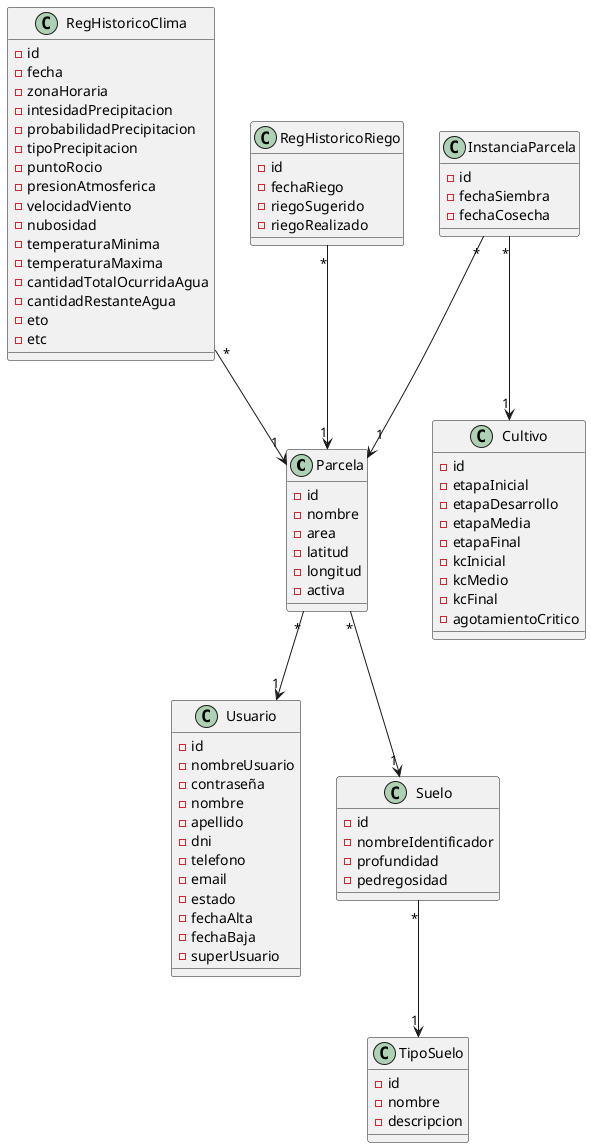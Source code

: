 @startuml

Parcela "*"-->"1" Usuario
Parcela "*"-->"1" Suelo
RegHistoricoClima "*"-->"1" Parcela
RegHistoricoRiego "*"-->"1" Parcela
InstanciaParcela "*"-->"1" Parcela
InstanciaParcela "*"-->"1" Cultivo
Suelo "*"-->"1" TipoSuelo

class Parcela {
-id
-nombre
-area
-latitud
-longitud
-activa
}

class Suelo {
-id
-nombreIdentificador
-profundidad
-pedregosidad
}

class Cultivo {
-id
-etapaInicial
-etapaDesarrollo
-etapaMedia
-etapaFinal
-kcInicial
-kcMedio
-kcFinal
-agotamientoCritico
}

class TipoSuelo {
-id
-nombre
-descripcion
}

class RegHistoricoClima {
-id
-fecha
-zonaHoraria
-intesidadPrecipitacion
-probabilidadPrecipitacion
-tipoPrecipitacion
-puntoRocio
-presionAtmosferica
-velocidadViento
-nubosidad
-temperaturaMinima
-temperaturaMaxima
-cantidadTotalOcurridaAgua
-cantidadRestanteAgua
-eto
-etc
}

class InstanciaParcela {
-id
-fechaSiembra
-fechaCosecha
}

class RegHistoricoRiego {
-id
-fechaRiego
-riegoSugerido
-riegoRealizado
}

class Usuario {
-id
-nombreUsuario
-contraseña
-nombre
-apellido
-dni
-telefono
-email
-estado
-fechaAlta
-fechaBaja
-superUsuario
}

@enduml
